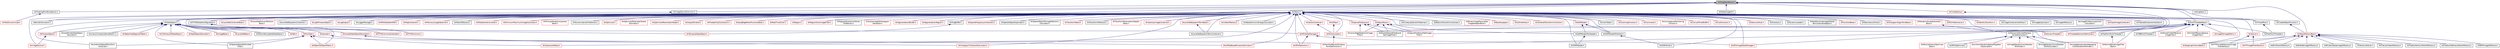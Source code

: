 digraph "itkSingletonMacro.h"
{
 // LATEX_PDF_SIZE
  edge [fontname="Helvetica",fontsize="10",labelfontname="Helvetica",labelfontsize="10"];
  node [fontname="Helvetica",fontsize="10",shape=record];
  Node1 [label="itkSingletonMacro.h",height=0.2,width=0.4,color="black", fillcolor="grey75", style="filled", fontcolor="black",tooltip=" "];
  Node1 -> Node2 [dir="back",color="midnightblue",fontsize="10",style="solid",fontname="Helvetica"];
  Node2 [label="itkBuildInformation.h",height=0.2,width=0.4,color="black", fillcolor="white", style="filled",URL="$itkBuildInformation_8h.html",tooltip=" "];
  Node1 -> Node3 [dir="back",color="midnightblue",fontsize="10",style="solid",fontname="Helvetica"];
  Node3 [label="itkDataObject.h",height=0.2,width=0.4,color="black", fillcolor="white", style="filled",URL="$itkDataObject_8h.html",tooltip=" "];
  Node3 -> Node4 [dir="back",color="midnightblue",fontsize="10",style="solid",fontname="Helvetica"];
  Node4 [label="itkAutoPointerDataObject\lDecorator.h",height=0.2,width=0.4,color="black", fillcolor="white", style="filled",URL="$itkAutoPointerDataObjectDecorator_8h.html",tooltip=" "];
  Node3 -> Node5 [dir="back",color="midnightblue",fontsize="10",style="solid",fontname="Helvetica"];
  Node5 [label="itkCSVArray2DDataObject.h",height=0.2,width=0.4,color="red", fillcolor="white", style="filled",URL="$itkCSVArray2DDataObject_8h.html",tooltip=" "];
  Node3 -> Node7 [dir="back",color="midnightblue",fontsize="10",style="solid",fontname="Helvetica"];
  Node7 [label="itkDataObjectDecorator.h",height=0.2,width=0.4,color="red", fillcolor="white", style="filled",URL="$itkDataObjectDecorator_8h.html",tooltip=" "];
  Node3 -> Node39 [dir="back",color="midnightblue",fontsize="10",style="solid",fontname="Helvetica"];
  Node39 [label="itkGPUDataManager.h",height=0.2,width=0.4,color="red", fillcolor="white", style="filled",URL="$itkGPUDataManager_8h.html",tooltip=" "];
  Node39 -> Node53 [dir="back",color="midnightblue",fontsize="10",style="solid",fontname="Helvetica"];
  Node53 [label="itkGPUImageDataManager.h",height=0.2,width=0.4,color="red", fillcolor="white", style="filled",URL="$itkGPUImageDataManager_8h.html",tooltip=" "];
  Node39 -> Node66 [dir="back",color="midnightblue",fontsize="10",style="solid",fontname="Helvetica"];
  Node66 [label="itkGPUReduction.h",height=0.2,width=0.4,color="red", fillcolor="white", style="filled",URL="$itkGPUReduction_8h.html",tooltip=" "];
  Node3 -> Node67 [dir="back",color="midnightblue",fontsize="10",style="solid",fontname="Helvetica"];
  Node67 [label="itkImageBase.h",height=0.2,width=0.4,color="red", fillcolor="white", style="filled",URL="$itkImageBase_8h.html",tooltip=" "];
  Node3 -> Node940 [dir="back",color="midnightblue",fontsize="10",style="solid",fontname="Helvetica"];
  Node940 [label="itkLevelSetBase.h",height=0.2,width=0.4,color="red", fillcolor="white", style="filled",URL="$itkLevelSetBase_8h.html",tooltip=" "];
  Node3 -> Node942 [dir="back",color="midnightblue",fontsize="10",style="solid",fontname="Helvetica"];
  Node942 [label="itkMatrixResizeableDataObject.h",height=0.2,width=0.4,color="black", fillcolor="white", style="filled",URL="$itkMatrixResizeableDataObject_8h.html",tooltip=" "];
  Node3 -> Node943 [dir="back",color="midnightblue",fontsize="10",style="solid",fontname="Helvetica"];
  Node943 [label="itkPath.h",height=0.2,width=0.4,color="red", fillcolor="white", style="filled",URL="$itkPath_8h.html",tooltip=" "];
  Node3 -> Node952 [dir="back",color="midnightblue",fontsize="10",style="solid",fontname="Helvetica"];
  Node952 [label="itkPointSet.h",height=0.2,width=0.4,color="red", fillcolor="white", style="filled",URL="$itkPointSet_8h.html",tooltip=" "];
  Node952 -> Node263 [dir="back",color="midnightblue",fontsize="10",style="solid",fontname="Helvetica"];
  Node263 [label="itkLandmarkBasedTransform\lInitializer.h",height=0.2,width=0.4,color="black", fillcolor="white", style="filled",URL="$itkLandmarkBasedTransformInitializer_8h.html",tooltip=" "];
  Node952 -> Node959 [dir="back",color="midnightblue",fontsize="10",style="solid",fontname="Helvetica"];
  Node959 [label="itkManifoldParzenWindows\lPointSetFunction.h",height=0.2,width=0.4,color="red", fillcolor="white", style="filled",URL="$itkManifoldParzenWindowsPointSetFunction_8h.html",tooltip=" "];
  Node952 -> Node181 [dir="back",color="midnightblue",fontsize="10",style="solid",fontname="Helvetica"];
  Node181 [label="itkObjectToObjectMetric.h",height=0.2,width=0.4,color="red", fillcolor="white", style="filled",URL="$itkObjectToObjectMetric_8h.html",tooltip=" "];
  Node952 -> Node999 [dir="back",color="midnightblue",fontsize="10",style="solid",fontname="Helvetica"];
  Node999 [label="itkSpatialObjectToPointSet\lFilter.h",height=0.2,width=0.4,color="black", fillcolor="white", style="filled",URL="$itkSpatialObjectToPointSetFilter_8h.html",tooltip=" "];
  Node3 -> Node1000 [dir="back",color="midnightblue",fontsize="10",style="solid",fontname="Helvetica"];
  Node1000 [label="itkProcessObject.h",height=0.2,width=0.4,color="red", fillcolor="white", style="filled",URL="$itkProcessObject_8h.html",tooltip=" "];
  Node1000 -> Node675 [dir="back",color="midnightblue",fontsize="10",style="solid",fontname="Helvetica"];
  Node675 [label="itkImageSource.h",height=0.2,width=0.4,color="red", fillcolor="white", style="filled",URL="$itkImageSource_8h.html",tooltip=" "];
  Node3 -> Node1142 [dir="back",color="midnightblue",fontsize="10",style="solid",fontname="Helvetica"];
  Node1142 [label="itkSample.h",height=0.2,width=0.4,color="red", fillcolor="white", style="filled",URL="$itkSample_8h.html",tooltip=" "];
  Node1142 -> Node1155 [dir="back",color="midnightblue",fontsize="10",style="solid",fontname="Helvetica"];
  Node1155 [label="itkSubsamplerBase.h",height=0.2,width=0.4,color="red", fillcolor="white", style="filled",URL="$itkSubsamplerBase_8h.html",tooltip=" "];
  Node3 -> Node1160 [dir="back",color="midnightblue",fontsize="10",style="solid",fontname="Helvetica"];
  Node1160 [label="itkSimpleDataObjectDecorator.h",height=0.2,width=0.4,color="red", fillcolor="white", style="filled",URL="$itkSimpleDataObjectDecorator_8h.html",tooltip=" "];
  Node1160 -> Node1045 [dir="back",color="midnightblue",fontsize="10",style="solid",fontname="Helvetica"];
  Node1045 [label="itkHistogramThresholdCalculator.h",height=0.2,width=0.4,color="red", fillcolor="white", style="filled",URL="$itkHistogramThresholdCalculator_8h.html",tooltip=" "];
  Node1160 -> Node1162 [dir="back",color="midnightblue",fontsize="10",style="solid",fontname="Helvetica"];
  Node1162 [label="itkKdTreeBasedKmeansEstimator.h",height=0.2,width=0.4,color="red", fillcolor="white", style="filled",URL="$itkKdTreeBasedKmeansEstimator_8h.html",tooltip=" "];
  Node3 -> Node999 [dir="back",color="midnightblue",fontsize="10",style="solid",fontname="Helvetica"];
  Node3 -> Node1163 [dir="back",color="midnightblue",fontsize="10",style="solid",fontname="Helvetica"];
  Node1163 [label="itkTemporalDataObject.h",height=0.2,width=0.4,color="red", fillcolor="white", style="filled",URL="$itkTemporalDataObject_8h.html",tooltip=" "];
  Node3 -> Node1164 [dir="back",color="midnightblue",fontsize="10",style="solid",fontname="Helvetica"];
  Node1164 [label="itkUnaryCorrespondenceMatrix.h",height=0.2,width=0.4,color="black", fillcolor="white", style="filled",URL="$itkUnaryCorrespondenceMatrix_8h.html",tooltip=" "];
  Node3 -> Node1042 [dir="back",color="midnightblue",fontsize="10",style="solid",fontname="Helvetica"];
  Node1042 [label="itkWatershedSegmentTable.h",height=0.2,width=0.4,color="red", fillcolor="white", style="filled",URL="$itkWatershedSegmentTable_8h.html",tooltip=" "];
  Node1 -> Node1165 [dir="back",color="midnightblue",fontsize="10",style="solid",fontname="Helvetica"];
  Node1165 [label="itkFFTWGlobalConfiguration.h",height=0.2,width=0.4,color="black", fillcolor="white", style="filled",URL="$itkFFTWGlobalConfiguration_8h.html",tooltip=" "];
  Node1165 -> Node1166 [dir="back",color="midnightblue",fontsize="10",style="solid",fontname="Helvetica"];
  Node1166 [label="itkFFTWCommon.h",height=0.2,width=0.4,color="red", fillcolor="white", style="filled",URL="$itkFFTWCommon_8h.html",tooltip=" "];
  Node1165 -> Node1167 [dir="back",color="midnightblue",fontsize="10",style="solid",fontname="Helvetica"];
  Node1167 [label="itkFFTWCommonExtended.h",height=0.2,width=0.4,color="red", fillcolor="white", style="filled",URL="$itkFFTWCommonExtended_8h.html",tooltip=" "];
  Node1 -> Node1168 [dir="back",color="midnightblue",fontsize="10",style="solid",fontname="Helvetica"];
  Node1168 [label="itkFloatingPointExceptions.h",height=0.2,width=0.4,color="black", fillcolor="white", style="filled",URL="$itkFloatingPointExceptions_8h.html",tooltip=" "];
  Node1168 -> Node1169 [dir="back",color="midnightblue",fontsize="10",style="solid",fontname="Helvetica"];
  Node1169 [label="itkTestDriverInclude.h",height=0.2,width=0.4,color="red", fillcolor="white", style="filled",URL="$itkTestDriverInclude_8h.html",tooltip=" "];
  Node1 -> Node1172 [dir="back",color="midnightblue",fontsize="10",style="solid",fontname="Helvetica"];
  Node1172 [label="itkImageSourceCommon.h",height=0.2,width=0.4,color="black", fillcolor="white", style="filled",URL="$itkImageSourceCommon_8h.html",tooltip=" "];
  Node1172 -> Node675 [dir="back",color="midnightblue",fontsize="10",style="solid",fontname="Helvetica"];
  Node1 -> Node1173 [dir="back",color="midnightblue",fontsize="10",style="solid",fontname="Helvetica"];
  Node1173 [label="itkMersenneTwisterRandom\lVariateGenerator.h",height=0.2,width=0.4,color="black", fillcolor="white", style="filled",URL="$itkMersenneTwisterRandomVariateGenerator_8h.html",tooltip=" "];
  Node1173 -> Node626 [dir="back",color="midnightblue",fontsize="10",style="solid",fontname="Helvetica"];
  Node626 [label="itkImageRandomConstIterator\lWithIndex.h",height=0.2,width=0.4,color="red", fillcolor="white", style="filled",URL="$itkImageRandomConstIteratorWithIndex_8h.html",tooltip=" "];
  Node1173 -> Node647 [dir="back",color="midnightblue",fontsize="10",style="solid",fontname="Helvetica"];
  Node647 [label="itkImageRandomConstIterator\lWithOnlyIndex.h",height=0.2,width=0.4,color="black", fillcolor="white", style="filled",URL="$itkImageRandomConstIteratorWithOnlyIndex_8h.html",tooltip=" "];
  Node1173 -> Node632 [dir="back",color="midnightblue",fontsize="10",style="solid",fontname="Helvetica"];
  Node632 [label="itkImageRandomNonRepeating\lConstIteratorWithIndex.h",height=0.2,width=0.4,color="red", fillcolor="white", style="filled",URL="$itkImageRandomNonRepeatingConstIteratorWithIndex_8h.html",tooltip=" "];
  Node1173 -> Node1174 [dir="back",color="midnightblue",fontsize="10",style="solid",fontname="Helvetica"];
  Node1174 [label="itkParticleSwarmOptimizer\lBase.h",height=0.2,width=0.4,color="red", fillcolor="white", style="filled",URL="$itkParticleSwarmOptimizerBase_8h.html",tooltip=" "];
  Node1173 -> Node1177 [dir="back",color="midnightblue",fontsize="10",style="solid",fontname="Helvetica"];
  Node1177 [label="itkSPSAOptimizer.h",height=0.2,width=0.4,color="black", fillcolor="white", style="filled",URL="$itkSPSAOptimizer_8h.html",tooltip=" "];
  Node1173 -> Node1158 [dir="back",color="midnightblue",fontsize="10",style="solid",fontname="Helvetica"];
  Node1158 [label="itkUniformRandomSpatialNeighbor\lSubsampler.h",height=0.2,width=0.4,color="red", fillcolor="white", style="filled",URL="$itkUniformRandomSpatialNeighborSubsampler_8h.html",tooltip=" "];
  Node1 -> Node1178 [dir="back",color="midnightblue",fontsize="10",style="solid",fontname="Helvetica"];
  Node1178 [label="itkMetaImageIO.h",height=0.2,width=0.4,color="black", fillcolor="white", style="filled",URL="$itkMetaImageIO_8h.html",tooltip=" "];
  Node1 -> Node1058 [dir="back",color="midnightblue",fontsize="10",style="solid",fontname="Helvetica"];
  Node1058 [label="itkMultiThreaderBase.h",height=0.2,width=0.4,color="black", fillcolor="white", style="filled",URL="$itkMultiThreaderBase_8h.html",tooltip=" "];
  Node1058 -> Node279 [dir="back",color="midnightblue",fontsize="10",style="solid",fontname="Helvetica"];
  Node279 [label="itkCannyEdgeDetectionImage\lFilter.h",height=0.2,width=0.4,color="red", fillcolor="white", style="filled",URL="$itkCannyEdgeDetectionImageFilter_8h.html",tooltip=" "];
  Node1058 -> Node303 [dir="back",color="midnightblue",fontsize="10",style="solid",fontname="Helvetica"];
  Node303 [label="itkDenseFiniteDifference\lImageFilter.h",height=0.2,width=0.4,color="red", fillcolor="white", style="filled",URL="$itkDenseFiniteDifferenceImageFilter_8h.html",tooltip=" "];
  Node1058 -> Node1059 [dir="back",color="midnightblue",fontsize="10",style="solid",fontname="Helvetica"];
  Node1059 [label="itkDomainThreader.h",height=0.2,width=0.4,color="red", fillcolor="white", style="filled",URL="$itkDomainThreader_8h.html",tooltip=" "];
  Node1058 -> Node305 [dir="back",color="midnightblue",fontsize="10",style="solid",fontname="Helvetica"];
  Node305 [label="itkFiniteDifferenceSparse\lImageFilter.h",height=0.2,width=0.4,color="red", fillcolor="white", style="filled",URL="$itkFiniteDifferenceSparseImageFilter_8h.html",tooltip=" "];
  Node1058 -> Node84 [dir="back",color="midnightblue",fontsize="10",style="solid",fontname="Helvetica"];
  Node84 [label="itkImageToImageMetric.h",height=0.2,width=0.4,color="red", fillcolor="white", style="filled",URL="$itkImageToImageMetric_8h.html",tooltip=" "];
  Node1058 -> Node959 [dir="back",color="midnightblue",fontsize="10",style="solid",fontname="Helvetica"];
  Node1058 -> Node311 [dir="back",color="midnightblue",fontsize="10",style="solid",fontname="Helvetica"];
  Node311 [label="itkNarrowBandImageFilter\lBase.h",height=0.2,width=0.4,color="red", fillcolor="white", style="filled",URL="$itkNarrowBandImageFilterBase_8h.html",tooltip=" "];
  Node1058 -> Node312 [dir="back",color="midnightblue",fontsize="10",style="solid",fontname="Helvetica"];
  Node312 [label="itkParallelSparseFieldLevel\lSetImageFilter.h",height=0.2,width=0.4,color="black", fillcolor="white", style="filled",URL="$itkParallelSparseFieldLevelSetImageFilter_8h.html",tooltip=" "];
  Node1058 -> Node1080 [dir="back",color="midnightblue",fontsize="10",style="solid",fontname="Helvetica"];
  Node1080 [label="itkPlatformMultiThreader.h",height=0.2,width=0.4,color="black", fillcolor="white", style="filled",URL="$itkPlatformMultiThreader_8h.html",tooltip=" "];
  Node1080 -> Node311 [dir="back",color="midnightblue",fontsize="10",style="solid",fontname="Helvetica"];
  Node1058 -> Node1081 [dir="back",color="midnightblue",fontsize="10",style="solid",fontname="Helvetica"];
  Node1081 [label="itkPoolMultiThreader.h",height=0.2,width=0.4,color="black", fillcolor="white", style="filled",URL="$itkPoolMultiThreader_8h.html",tooltip=" "];
  Node1058 -> Node313 [dir="back",color="midnightblue",fontsize="10",style="solid",fontname="Helvetica"];
  Node313 [label="itkSparseFieldLevelSetImage\lFilter.h",height=0.2,width=0.4,color="red", fillcolor="white", style="filled",URL="$itkSparseFieldLevelSetImageFilter_8h.html",tooltip=" "];
  Node1058 -> Node1082 [dir="back",color="midnightblue",fontsize="10",style="solid",fontname="Helvetica"];
  Node1082 [label="itkTBBMultiThreader.h",height=0.2,width=0.4,color="black", fillcolor="white", style="filled",URL="$itkTBBMultiThreader_8h.html",tooltip=" "];
  Node1058 -> Node1083 [dir="back",color="midnightblue",fontsize="10",style="solid",fontname="Helvetica"];
  Node1083 [label="itkThreadedDomainPartitioner.h",height=0.2,width=0.4,color="red", fillcolor="white", style="filled",URL="$itkThreadedDomainPartitioner_8h.html",tooltip=" "];
  Node1 -> Node1179 [dir="back",color="midnightblue",fontsize="10",style="solid",fontname="Helvetica"];
  Node1179 [label="itkObject.h",height=0.2,width=0.4,color="black", fillcolor="white", style="filled",URL="$itkObject_8h.html",tooltip=" "];
  Node1179 -> Node1180 [dir="back",color="midnightblue",fontsize="10",style="solid",fontname="Helvetica"];
  Node1180 [label="itkArchetypeSeriesFileNames.h",height=0.2,width=0.4,color="black", fillcolor="white", style="filled",URL="$itkArchetypeSeriesFileNames_8h.html",tooltip=" "];
  Node1179 -> Node1181 [dir="back",color="midnightblue",fontsize="10",style="solid",fontname="Helvetica"];
  Node1181 [label="itkBSplineTransformInitializer.h",height=0.2,width=0.4,color="black", fillcolor="white", style="filled",URL="$itkBSplineTransformInitializer_8h.html",tooltip=" "];
  Node1179 -> Node264 [dir="back",color="midnightblue",fontsize="10",style="solid",fontname="Helvetica"];
  Node264 [label="itkBinaryImageToLevelSet\lImageAdaptorBase.h",height=0.2,width=0.4,color="red", fillcolor="white", style="filled",URL="$itkBinaryImageToLevelSetImageAdaptorBase_8h.html",tooltip=" "];
  Node1179 -> Node2 [dir="back",color="midnightblue",fontsize="10",style="solid",fontname="Helvetica"];
  Node1179 -> Node1182 [dir="back",color="midnightblue",fontsize="10",style="solid",fontname="Helvetica"];
  Node1182 [label="itkByteSwapper.h",height=0.2,width=0.4,color="red", fillcolor="white", style="filled",URL="$itkByteSwapper_8h.html",tooltip=" "];
  Node1179 -> Node1201 [dir="back",color="midnightblue",fontsize="10",style="solid",fontname="Helvetica"];
  Node1201 [label="itkCellInterface.h",height=0.2,width=0.4,color="red", fillcolor="white", style="filled",URL="$itkCellInterface_8h.html",tooltip=" "];
  Node1179 -> Node652 [dir="back",color="midnightblue",fontsize="10",style="solid",fontname="Helvetica"];
  Node652 [label="itkCenteredTransformInitializer.h",height=0.2,width=0.4,color="red", fillcolor="white", style="filled",URL="$itkCenteredTransformInitializer_8h.html",tooltip=" "];
  Node1179 -> Node1216 [dir="back",color="midnightblue",fontsize="10",style="solid",fontname="Helvetica"];
  Node1216 [label="itkColorTable.h",height=0.2,width=0.4,color="black", fillcolor="white", style="filled",URL="$itkColorTable_8h.html",tooltip=" "];
  Node1179 -> Node1217 [dir="back",color="midnightblue",fontsize="10",style="solid",fontname="Helvetica"];
  Node1217 [label="itkColormapFunction.h",height=0.2,width=0.4,color="red", fillcolor="white", style="filled",URL="$itkColormapFunction_8h.html",tooltip=" "];
  Node1179 -> Node1233 [dir="back",color="midnightblue",fontsize="10",style="solid",fontname="Helvetica"];
  Node1233 [label="itkCommand.h",height=0.2,width=0.4,color="red", fillcolor="white", style="filled",URL="$itkCommand_8h.html",tooltip=" "];
  Node1179 -> Node1249 [dir="back",color="midnightblue",fontsize="10",style="solid",fontname="Helvetica"];
  Node1249 [label="itkConvergenceMonitoring\lFunction.h",height=0.2,width=0.4,color="red", fillcolor="white", style="filled",URL="$itkConvergenceMonitoringFunction_8h.html",tooltip=" "];
  Node1179 -> Node1251 [dir="back",color="midnightblue",fontsize="10",style="solid",fontname="Helvetica"];
  Node1251 [label="itkConvertPixelBuffer.h",height=0.2,width=0.4,color="red", fillcolor="white", style="filled",URL="$itkConvertPixelBuffer_8h.html",tooltip=" "];
  Node1179 -> Node1254 [dir="back",color="midnightblue",fontsize="10",style="solid",fontname="Helvetica"];
  Node1254 [label="itkCostFunction.h",height=0.2,width=0.4,color="red", fillcolor="white", style="filled",URL="$itkCostFunction_8h.html",tooltip=" "];
  Node1179 -> Node1280 [dir="back",color="midnightblue",fontsize="10",style="solid",fontname="Helvetica"];
  Node1280 [label="itkCreateObjectFunction.h",height=0.2,width=0.4,color="black", fillcolor="white", style="filled",URL="$itkCreateObjectFunction_8h.html",tooltip=" "];
  Node1280 -> Node1281 [dir="back",color="midnightblue",fontsize="10",style="solid",fontname="Helvetica"];
  Node1281 [label="itkObjectFactoryBase.h",height=0.2,width=0.4,color="red", fillcolor="white", style="filled",URL="$itkObjectFactoryBase_8h.html",tooltip=" "];
  Node1281 -> Node1282 [dir="back",color="midnightblue",fontsize="10",style="solid",fontname="Helvetica"];
  Node1282 [label="itkBMPImageIOFactory.h",height=0.2,width=0.4,color="black", fillcolor="white", style="filled",URL="$itkBMPImageIOFactory_8h.html",tooltip=" "];
  Node1281 -> Node1186 [dir="back",color="midnightblue",fontsize="10",style="solid",fontname="Helvetica"];
  Node1186 [label="itkBYUMeshIOFactory.h",height=0.2,width=0.4,color="black", fillcolor="white", style="filled",URL="$itkBYUMeshIOFactory_8h.html",tooltip=" "];
  Node1281 -> Node1283 [dir="back",color="midnightblue",fontsize="10",style="solid",fontname="Helvetica"];
  Node1283 [label="itkBioRadImageIOFactory.h",height=0.2,width=0.4,color="black", fillcolor="white", style="filled",URL="$itkBioRadImageIOFactory_8h.html",tooltip=" "];
  Node1281 -> Node1284 [dir="back",color="midnightblue",fontsize="10",style="solid",fontname="Helvetica"];
  Node1284 [label="itkBruker2dseqImageIOFactory.h",height=0.2,width=0.4,color="black", fillcolor="white", style="filled",URL="$itkBruker2dseqImageIOFactory_8h.html",tooltip=" "];
  Node1281 -> Node392 [dir="back",color="midnightblue",fontsize="10",style="solid",fontname="Helvetica"];
  Node392 [label="itkFFTDiscreteGaussianImage\lFilterFactory.h",height=0.2,width=0.4,color="black", fillcolor="white", style="filled",URL="$itkFFTDiscreteGaussianImageFilterFactory_8h.html",tooltip=" "];
  Node1281 -> Node394 [dir="back",color="midnightblue",fontsize="10",style="solid",fontname="Helvetica"];
  Node394 [label="itkFFTImageFilterFactory.h",height=0.2,width=0.4,color="red", fillcolor="white", style="filled",URL="$itkFFTImageFilterFactory_8h.html",tooltip=" "];
  Node1281 -> Node1285 [dir="back",color="midnightblue",fontsize="10",style="solid",fontname="Helvetica"];
  Node1285 [label="itkFactoryTestLib.h",height=0.2,width=0.4,color="black", fillcolor="white", style="filled",URL="$itkFactoryTestLib_8h.html",tooltip=" "];
  Node1281 -> Node1286 [dir="back",color="midnightblue",fontsize="10",style="solid",fontname="Helvetica"];
  Node1286 [label="itkFileListVideoIOFactory.h",height=0.2,width=0.4,color="black", fillcolor="white", style="filled",URL="$itkFileListVideoIOFactory_8h.html",tooltip=" "];
  Node1281 -> Node1188 [dir="back",color="midnightblue",fontsize="10",style="solid",fontname="Helvetica"];
  Node1188 [label="itkFreeSurferAsciiMeshIOFactory.h",height=0.2,width=0.4,color="black", fillcolor="white", style="filled",URL="$itkFreeSurferAsciiMeshIOFactory_8h.html",tooltip=" "];
  Node1281 -> Node1189 [dir="back",color="midnightblue",fontsize="10",style="solid",fontname="Helvetica"];
  Node1189 [label="itkFreeSurferBinaryMeshIOFactory.h",height=0.2,width=0.4,color="black", fillcolor="white", style="filled",URL="$itkFreeSurferBinaryMeshIOFactory_8h.html",tooltip=" "];
  Node1281 -> Node1527 [dir="back",color="midnightblue",fontsize="10",style="solid",fontname="Helvetica"];
  Node1527 [label="itkStoppingCriterionBase.h",height=0.2,width=0.4,color="red", fillcolor="white", style="filled",URL="$itkStoppingCriterionBase_8h.html",tooltip=" "];
  Node1179 -> Node1305 [dir="back",color="midnightblue",fontsize="10",style="solid",fontname="Helvetica"];
  Node1305 [label="itkDOMNode.h",height=0.2,width=0.4,color="red", fillcolor="white", style="filled",URL="$itkDOMNode_8h.html",tooltip=" "];
  Node1305 -> Node1306 [dir="back",color="midnightblue",fontsize="10",style="solid",fontname="Helvetica"];
  Node1306 [label="itkDOMNodeXMLReader.h",height=0.2,width=0.4,color="black", fillcolor="white", style="filled",URL="$itkDOMNodeXMLReader_8h.html",tooltip=" "];
  Node1306 -> Node1307 [dir="back",color="midnightblue",fontsize="10",style="solid",fontname="Helvetica"];
  Node1307 [label="itkDOMReader.h",height=0.2,width=0.4,color="black", fillcolor="white", style="filled",URL="$itkDOMReader_8h.html",tooltip=" "];
  Node1305 -> Node1308 [dir="back",color="midnightblue",fontsize="10",style="solid",fontname="Helvetica"];
  Node1308 [label="itkDOMNodeXMLWriter.h",height=0.2,width=0.4,color="black", fillcolor="white", style="filled",URL="$itkDOMNodeXMLWriter_8h.html",tooltip=" "];
  Node1308 -> Node1309 [dir="back",color="midnightblue",fontsize="10",style="solid",fontname="Helvetica"];
  Node1309 [label="itkDOMWriter.h",height=0.2,width=0.4,color="black", fillcolor="white", style="filled",URL="$itkDOMWriter_8h.html",tooltip=" "];
  Node1179 -> Node1306 [dir="back",color="midnightblue",fontsize="10",style="solid",fontname="Helvetica"];
  Node1179 -> Node1308 [dir="back",color="midnightblue",fontsize="10",style="solid",fontname="Helvetica"];
  Node1179 -> Node1307 [dir="back",color="midnightblue",fontsize="10",style="solid",fontname="Helvetica"];
  Node1179 -> Node1309 [dir="back",color="midnightblue",fontsize="10",style="solid",fontname="Helvetica"];
  Node1179 -> Node3 [dir="back",color="midnightblue",fontsize="10",style="solid",fontname="Helvetica"];
  Node1179 -> Node1311 [dir="back",color="midnightblue",fontsize="10",style="solid",fontname="Helvetica"];
  Node1311 [label="itkDecisionRule.h",height=0.2,width=0.4,color="red", fillcolor="white", style="filled",URL="$itkDecisionRule_8h.html",tooltip=" "];
  Node1179 -> Node1531 [dir="back",color="midnightblue",fontsize="10",style="solid",fontname="Helvetica"];
  Node1531 [label="itkDirectory.h",height=0.2,width=0.4,color="black", fillcolor="white", style="filled",URL="$itkDirectory_8h.html",tooltip=" "];
  Node1179 -> Node1059 [dir="back",color="midnightblue",fontsize="10",style="solid",fontname="Helvetica"];
  Node1179 -> Node1316 [dir="back",color="midnightblue",fontsize="10",style="solid",fontname="Helvetica"];
  Node1316 [label="itkDynamicLoader.h",height=0.2,width=0.4,color="black", fillcolor="white", style="filled",URL="$itkDynamicLoader_8h.html",tooltip=" "];
  Node1179 -> Node1165 [dir="back",color="midnightblue",fontsize="10",style="solid",fontname="Helvetica"];
  Node1179 -> Node412 [dir="back",color="midnightblue",fontsize="10",style="solid",fontname="Helvetica"];
  Node412 [label="itkFastMarchingImageToNode\lPairContainerAdaptor.h",height=0.2,width=0.4,color="black", fillcolor="white", style="filled",URL="$itkFastMarchingImageToNodePairContainerAdaptor_8h.html",tooltip=" "];
  Node1179 -> Node1319 [dir="back",color="midnightblue",fontsize="10",style="solid",fontname="Helvetica"];
  Node1319 [label="itkFunctionBase.h",height=0.2,width=0.4,color="red", fillcolor="white", style="filled",URL="$itkFunctionBase_8h.html",tooltip=" "];
  Node1179 -> Node39 [dir="back",color="midnightblue",fontsize="10",style="solid",fontname="Helvetica"];
  Node1179 -> Node53 [dir="back",color="midnightblue",fontsize="10",style="solid",fontname="Helvetica"];
  Node1179 -> Node66 [dir="back",color="midnightblue",fontsize="10",style="solid",fontname="Helvetica"];
  Node1179 -> Node1532 [dir="back",color="midnightblue",fontsize="10",style="solid",fontname="Helvetica"];
  Node1532 [label="itkGeometryUtilities.h",height=0.2,width=0.4,color="black", fillcolor="white", style="filled",URL="$itkGeometryUtilities_8h.html",tooltip=" "];
  Node1179 -> Node1365 [dir="back",color="midnightblue",fontsize="10",style="solid",fontname="Helvetica"];
  Node1365 [label="itkHistogramAlgorithmBase.h",height=0.2,width=0.4,color="red", fillcolor="white", style="filled",URL="$itkHistogramAlgorithmBase_8h.html",tooltip=" "];
  Node1179 -> Node1045 [dir="back",color="midnightblue",fontsize="10",style="solid",fontname="Helvetica"];
  Node1179 -> Node1533 [dir="back",color="midnightblue",fontsize="10",style="solid",fontname="Helvetica"];
  Node1533 [label="itkIPLFileNameList.h",height=0.2,width=0.4,color="red", fillcolor="white", style="filled",URL="$itkIPLFileNameList_8h.html",tooltip=" "];
  Node1179 -> Node1478 [dir="back",color="midnightblue",fontsize="10",style="solid",fontname="Helvetica"];
  Node1478 [label="itkIdentityTransform.h",height=0.2,width=0.4,color="red", fillcolor="white", style="filled",URL="$itkIdentityTransform_8h.html",tooltip=" "];
  Node1179 -> Node1534 [dir="back",color="midnightblue",fontsize="10",style="solid",fontname="Helvetica"];
  Node1534 [label="itkImageContainerInterface.h",height=0.2,width=0.4,color="black", fillcolor="white", style="filled",URL="$itkImageContainerInterface_8h.html",tooltip=" "];
  Node1179 -> Node649 [dir="back",color="midnightblue",fontsize="10",style="solid",fontname="Helvetica"];
  Node649 [label="itkImageDuplicator.h",height=0.2,width=0.4,color="black", fillcolor="white", style="filled",URL="$itkImageDuplicator_8h.html",tooltip=" "];
  Node1179 -> Node1373 [dir="back",color="midnightblue",fontsize="10",style="solid",fontname="Helvetica"];
  Node1373 [label="itkImageIOFactory.h",height=0.2,width=0.4,color="black", fillcolor="white", style="filled",URL="$itkImageIOFactory_8h.html",tooltip=" "];
  Node1179 -> Node483 [dir="back",color="midnightblue",fontsize="10",style="solid",fontname="Helvetica"];
  Node483 [label="itkImagePCADecomposition\lCalculator.h",height=0.2,width=0.4,color="black", fillcolor="white", style="filled",URL="$itkImagePCADecompositionCalculator_8h.html",tooltip=" "];
  Node1179 -> Node1401 [dir="back",color="midnightblue",fontsize="10",style="solid",fontname="Helvetica"];
  Node1401 [label="itkImportImageContainer.h",height=0.2,width=0.4,color="red", fillcolor="white", style="filled",URL="$itkImportImageContainer_8h.html",tooltip=" "];
  Node1179 -> Node1535 [dir="back",color="midnightblue",fontsize="10",style="solid",fontname="Helvetica"];
  Node1535 [label="itkIndexedContainerInterface.h",height=0.2,width=0.4,color="black", fillcolor="white", style="filled",URL="$itkIndexedContainerInterface_8h.html",tooltip=" "];
  Node1179 -> Node1150 [dir="back",color="midnightblue",fontsize="10",style="solid",fontname="Helvetica"];
  Node1150 [label="itkKdTree.h",height=0.2,width=0.4,color="red", fillcolor="white", style="filled",URL="$itkKdTree_8h.html",tooltip=" "];
  Node1150 -> Node1148 [dir="back",color="midnightblue",fontsize="10",style="solid",fontname="Helvetica"];
  Node1148 [label="itkPointsLocator.h",height=0.2,width=0.4,color="red", fillcolor="white", style="filled",URL="$itkPointsLocator_8h.html",tooltip=" "];
  Node1148 -> Node959 [dir="back",color="midnightblue",fontsize="10",style="solid",fontname="Helvetica"];
  Node1179 -> Node1162 [dir="back",color="midnightblue",fontsize="10",style="solid",fontname="Helvetica"];
  Node1179 -> Node263 [dir="back",color="midnightblue",fontsize="10",style="solid",fontname="Helvetica"];
  Node1179 -> Node494 [dir="back",color="midnightblue",fontsize="10",style="solid",fontname="Helvetica"];
  Node494 [label="itkLevelSetContainerBase.h",height=0.2,width=0.4,color="red", fillcolor="white", style="filled",URL="$itkLevelSetContainerBase_8h.html",tooltip=" "];
  Node1179 -> Node1536 [dir="back",color="midnightblue",fontsize="10",style="solid",fontname="Helvetica"];
  Node1536 [label="itkLevelSetDomainPartition\lBase.h",height=0.2,width=0.4,color="red", fillcolor="white", style="filled",URL="$itkLevelSetDomainPartitionBase_8h.html",tooltip=" "];
  Node1179 -> Node1404 [dir="back",color="midnightblue",fontsize="10",style="solid",fontname="Helvetica"];
  Node1404 [label="itkLevelSetEquationContainer.h",height=0.2,width=0.4,color="black", fillcolor="white", style="filled",URL="$itkLevelSetEquationContainer_8h.html",tooltip=" "];
  Node1179 -> Node1329 [dir="back",color="midnightblue",fontsize="10",style="solid",fontname="Helvetica"];
  Node1329 [label="itkLevelSetEquationTermBase.h",height=0.2,width=0.4,color="red", fillcolor="white", style="filled",URL="$itkLevelSetEquationTermBase_8h.html",tooltip=" "];
  Node1329 -> Node1335 [dir="back",color="midnightblue",fontsize="10",style="solid",fontname="Helvetica"];
  Node1335 [label="itkLevelSetEquationTermContainer.h",height=0.2,width=0.4,color="black", fillcolor="white", style="filled",URL="$itkLevelSetEquationTermContainer_8h.html",tooltip=" "];
  Node1179 -> Node1335 [dir="back",color="midnightblue",fontsize="10",style="solid",fontname="Helvetica"];
  Node1179 -> Node1406 [dir="back",color="midnightblue",fontsize="10",style="solid",fontname="Helvetica"];
  Node1406 [label="itkLightProcessObject.h",height=0.2,width=0.4,color="red", fillcolor="white", style="filled",URL="$itkLightProcessObject_8h.html",tooltip=" "];
  Node1179 -> Node1422 [dir="back",color="midnightblue",fontsize="10",style="solid",fontname="Helvetica"];
  Node1422 [label="itkLogOutput.h",height=0.2,width=0.4,color="red", fillcolor="white", style="filled",URL="$itkLogOutput_8h.html",tooltip=" "];
  Node1179 -> Node1428 [dir="back",color="midnightblue",fontsize="10",style="solid",fontname="Helvetica"];
  Node1428 [label="itkLoggerManager.h",height=0.2,width=0.4,color="black", fillcolor="white", style="filled",URL="$itkLoggerManager_8h.html",tooltip=" "];
  Node1179 -> Node908 [dir="back",color="midnightblue",fontsize="10",style="solid",fontname="Helvetica"];
  Node908 [label="itkMRASlabIdentifier.h",height=0.2,width=0.4,color="red", fillcolor="white", style="filled",URL="$itkMRASlabIdentifier_8h.html",tooltip=" "];
  Node1179 -> Node1432 [dir="back",color="midnightblue",fontsize="10",style="solid",fontname="Helvetica"];
  Node1432 [label="itkMapContainer.h",height=0.2,width=0.4,color="red", fillcolor="white", style="filled",URL="$itkMapContainer_8h.html",tooltip=" "];
  Node1179 -> Node1435 [dir="back",color="midnightblue",fontsize="10",style="solid",fontname="Helvetica"];
  Node1435 [label="itkMemoryUsageObserver.h",height=0.2,width=0.4,color="red", fillcolor="white", style="filled",URL="$itkMemoryUsageObserver_8h.html",tooltip=" "];
  Node1179 -> Node1192 [dir="back",color="midnightblue",fontsize="10",style="solid",fontname="Helvetica"];
  Node1192 [label="itkMeshIOFactory.h",height=0.2,width=0.4,color="black", fillcolor="white", style="filled",URL="$itkMeshIOFactory_8h.html",tooltip=" "];
  Node1179 -> Node1112 [dir="back",color="midnightblue",fontsize="10",style="solid",fontname="Helvetica"];
  Node1112 [label="itkMetaSceneConverter.h",height=0.2,width=0.4,color="red", fillcolor="white", style="filled",URL="$itkMetaSceneConverter_8h.html",tooltip=" "];
  Node1179 -> Node1441 [dir="back",color="midnightblue",fontsize="10",style="solid",fontname="Helvetica"];
  Node1441 [label="itkMinimumMaximumImageCalculator.h",height=0.2,width=0.4,color="red", fillcolor="white", style="filled",URL="$itkMinimumMaximumImageCalculator_8h.html",tooltip=" "];
  Node1179 -> Node1348 [dir="back",color="midnightblue",fontsize="10",style="solid",fontname="Helvetica"];
  Node1348 [label="itkMixtureModelComponent\lBase.h",height=0.2,width=0.4,color="red", fillcolor="white", style="filled",URL="$itkMixtureModelComponentBase_8h.html",tooltip=" "];
  Node1179 -> Node1058 [dir="back",color="midnightblue",fontsize="10",style="solid",fontname="Helvetica"];
  Node1179 -> Node1444 [dir="back",color="midnightblue",fontsize="10",style="solid",fontname="Helvetica"];
  Node1444 [label="itkNumericSeriesFileNames.h",height=0.2,width=0.4,color="black", fillcolor="white", style="filled",URL="$itkNumericSeriesFileNames_8h.html",tooltip=" "];
  Node1179 -> Node1445 [dir="back",color="midnightblue",fontsize="10",style="solid",fontname="Helvetica"];
  Node1445 [label="itkObjectStore.h",height=0.2,width=0.4,color="red", fillcolor="white", style="filled",URL="$itkObjectStore_8h.html",tooltip=" "];
  Node1445 -> Node279 [dir="back",color="midnightblue",fontsize="10",style="solid",fontname="Helvetica"];
  Node1445 -> Node311 [dir="back",color="midnightblue",fontsize="10",style="solid",fontname="Helvetica"];
  Node1445 -> Node312 [dir="back",color="midnightblue",fontsize="10",style="solid",fontname="Helvetica"];
  Node1445 -> Node313 [dir="back",color="midnightblue",fontsize="10",style="solid",fontname="Helvetica"];
  Node1179 -> Node181 [dir="back",color="midnightblue",fontsize="10",style="solid",fontname="Helvetica"];
  Node1179 -> Node1446 [dir="back",color="midnightblue",fontsize="10",style="solid",fontname="Helvetica"];
  Node1446 [label="itkOptimizer.h",height=0.2,width=0.4,color="red", fillcolor="white", style="filled",URL="$itkOptimizer_8h.html",tooltip=" "];
  Node1179 -> Node1448 [dir="back",color="midnightblue",fontsize="10",style="solid",fontname="Helvetica"];
  Node1448 [label="itkOptimizerParameterScales\lEstimator.h",height=0.2,width=0.4,color="red", fillcolor="white", style="filled",URL="$itkOptimizerParameterScalesEstimator_8h.html",tooltip=" "];
  Node1179 -> Node1538 [dir="back",color="midnightblue",fontsize="10",style="solid",fontname="Helvetica"];
  Node1538 [label="itkOptimizerParametersHelper.h",height=0.2,width=0.4,color="red", fillcolor="white", style="filled",URL="$itkOptimizerParametersHelper_8h.html",tooltip=" "];
  Node1179 -> Node1540 [dir="back",color="midnightblue",fontsize="10",style="solid",fontname="Helvetica"];
  Node1540 [label="itkOutputWindow.h",height=0.2,width=0.4,color="red", fillcolor="white", style="filled",URL="$itkOutputWindow_8h.html",tooltip=" "];
  Node1179 -> Node1148 [dir="back",color="midnightblue",fontsize="10",style="solid",fontname="Helvetica"];
  Node1179 -> Node1449 [dir="back",color="midnightblue",fontsize="10",style="solid",fontname="Helvetica"];
  Node1449 [label="itkProbabilityDistribution.h",height=0.2,width=0.4,color="red", fillcolor="white", style="filled",URL="$itkProbabilityDistribution_8h.html",tooltip=" "];
  Node1179 -> Node1453 [dir="back",color="midnightblue",fontsize="10",style="solid",fontname="Helvetica"];
  Node1453 [label="itkQuadEdgeMeshFunctionBase.h",height=0.2,width=0.4,color="red", fillcolor="white", style="filled",URL="$itkQuadEdgeMeshFunctionBase_8h.html",tooltip=" "];
  Node1179 -> Node1541 [dir="back",color="midnightblue",fontsize="10",style="solid",fontname="Helvetica"];
  Node1541 [label="itkRandomVariateGenerator\lBase.h",height=0.2,width=0.4,color="red", fillcolor="white", style="filled",URL="$itkRandomVariateGeneratorBase_8h.html",tooltip=" "];
  Node1541 -> Node1173 [dir="back",color="midnightblue",fontsize="10",style="solid",fontname="Helvetica"];
  Node1179 -> Node1463 [dir="back",color="midnightblue",fontsize="10",style="solid",fontname="Helvetica"];
  Node1463 [label="itkRealTimeClock.h",height=0.2,width=0.4,color="red", fillcolor="white", style="filled",URL="$itkRealTimeClock_8h.html",tooltip=" "];
  Node1179 -> Node1542 [dir="back",color="midnightblue",fontsize="10",style="solid",fontname="Helvetica"];
  Node1542 [label="itkRegion.h",height=0.2,width=0.4,color="red", fillcolor="white", style="filled",URL="$itkRegion_8h.html",tooltip=" "];
  Node1179 -> Node855 [dir="back",color="midnightblue",fontsize="10",style="solid",fontname="Helvetica"];
  Node855 [label="itkRegionGrowImageFilter.h",height=0.2,width=0.4,color="red", fillcolor="white", style="filled",URL="$itkRegionGrowImageFilter_8h.html",tooltip=" "];
  Node1179 -> Node1465 [dir="back",color="midnightblue",fontsize="10",style="solid",fontname="Helvetica"];
  Node1465 [label="itkRegularExpressionSeries\lFileNames.h",height=0.2,width=0.4,color="black", fillcolor="white", style="filled",URL="$itkRegularExpressionSeriesFileNames_8h.html",tooltip=" "];
  Node1179 -> Node1466 [dir="back",color="midnightblue",fontsize="10",style="solid",fontname="Helvetica"];
  Node1466 [label="itkRingBuffer.h",height=0.2,width=0.4,color="black", fillcolor="white", style="filled",URL="$itkRingBuffer_8h.html",tooltip=" "];
  Node1466 -> Node1163 [dir="back",color="midnightblue",fontsize="10",style="solid",fontname="Helvetica"];
  Node1179 -> Node489 [dir="back",color="midnightblue",fontsize="10",style="solid",fontname="Helvetica"];
  Node489 [label="itkScalarImageToHistogram\lGenerator.h",height=0.2,width=0.4,color="red", fillcolor="white", style="filled",URL="$itkScalarImageToHistogramGenerator_8h.html",tooltip=" "];
  Node1179 -> Node1467 [dir="back",color="midnightblue",fontsize="10",style="solid",fontname="Helvetica"];
  Node1467 [label="itkSegmentationBorder.h",height=0.2,width=0.4,color="red", fillcolor="white", style="filled",URL="$itkSegmentationBorder_8h.html",tooltip=" "];
  Node1179 -> Node1470 [dir="back",color="midnightblue",fontsize="10",style="solid",fontname="Helvetica"];
  Node1470 [label="itkSegmentationRegion.h",height=0.2,width=0.4,color="red", fillcolor="white", style="filled",URL="$itkSegmentationRegion_8h.html",tooltip=" "];
  Node1179 -> Node1471 [dir="back",color="midnightblue",fontsize="10",style="solid",fontname="Helvetica"];
  Node1471 [label="itkSparseFieldLayer.h",height=0.2,width=0.4,color="red", fillcolor="white", style="filled",URL="$itkSparseFieldLayer_8h.html",tooltip=" "];
  Node1471 -> Node279 [dir="back",color="midnightblue",fontsize="10",style="solid",fontname="Helvetica"];
  Node1471 -> Node312 [dir="back",color="midnightblue",fontsize="10",style="solid",fontname="Helvetica"];
  Node1471 -> Node313 [dir="back",color="midnightblue",fontsize="10",style="solid",fontname="Helvetica"];
  Node1179 -> Node1472 [dir="back",color="midnightblue",fontsize="10",style="solid",fontname="Helvetica"];
  Node1472 [label="itkSparseFrequencyContainer2.h",height=0.2,width=0.4,color="red", fillcolor="white", style="filled",URL="$itkSparseFrequencyContainer2_8h.html",tooltip=" "];
  Node1179 -> Node1126 [dir="back",color="midnightblue",fontsize="10",style="solid",fontname="Helvetica"];
  Node1126 [label="itkSpatialObjectDuplicator.h",height=0.2,width=0.4,color="black", fillcolor="white", style="filled",URL="$itkSpatialObjectDuplicator_8h.html",tooltip=" "];
  Node1179 -> Node1146 [dir="back",color="midnightblue",fontsize="10",style="solid",fontname="Helvetica"];
  Node1146 [label="itkSpatialObjectToImageStatistics\lCalculator.h",height=0.2,width=0.4,color="black", fillcolor="white", style="filled",URL="$itkSpatialObjectToImageStatisticsCalculator_8h.html",tooltip=" "];
  Node1179 -> Node1527 [dir="back",color="midnightblue",fontsize="10",style="solid",fontname="Helvetica"];
  Node1179 -> Node1155 [dir="back",color="midnightblue",fontsize="10",style="solid",fontname="Helvetica"];
  Node1179 -> Node1475 [dir="back",color="midnightblue",fontsize="10",style="solid",fontname="Helvetica"];
  Node1475 [label="itkThreadPool.h",height=0.2,width=0.4,color="black", fillcolor="white", style="filled",URL="$itkThreadPool_8h.html",tooltip=" "];
  Node1475 -> Node1081 [dir="back",color="midnightblue",fontsize="10",style="solid",fontname="Helvetica"];
  Node1179 -> Node1083 [dir="back",color="midnightblue",fontsize="10",style="solid",fontname="Helvetica"];
  Node1179 -> Node1476 [dir="back",color="midnightblue",fontsize="10",style="solid",fontname="Helvetica"];
  Node1476 [label="itkTransformBase.h",height=0.2,width=0.4,color="red", fillcolor="white", style="filled",URL="$itkTransformBase_8h.html",tooltip=" "];
  Node1179 -> Node1418 [dir="back",color="midnightblue",fontsize="10",style="solid",fontname="Helvetica"];
  Node1418 [label="itkTransformIOFactory.h",height=0.2,width=0.4,color="black", fillcolor="white", style="filled",URL="$itkTransformIOFactory_8h.html",tooltip=" "];
  Node1179 -> Node1517 [dir="back",color="midnightblue",fontsize="10",style="solid",fontname="Helvetica"];
  Node1517 [label="itkTransformParametersAdaptor\lBase.h",height=0.2,width=0.4,color="red", fillcolor="white", style="filled",URL="$itkTransformParametersAdaptorBase_8h.html",tooltip=" "];
  Node1179 -> Node1518 [dir="back",color="midnightblue",fontsize="10",style="solid",fontname="Helvetica"];
  Node1518 [label="itkValarrayImageContainer.h",height=0.2,width=0.4,color="red", fillcolor="white", style="filled",URL="$itkValarrayImageContainer_8h.html",tooltip=" "];
  Node1179 -> Node1520 [dir="back",color="midnightblue",fontsize="10",style="solid",fontname="Helvetica"];
  Node1520 [label="itkVectorContainer.h",height=0.2,width=0.4,color="red", fillcolor="white", style="filled",URL="$itkVectorContainer_8h.html",tooltip=" "];
  Node1520 -> Node1148 [dir="back",color="midnightblue",fontsize="10",style="solid",fontname="Helvetica"];
  Node1179 -> Node1524 [dir="back",color="midnightblue",fontsize="10",style="solid",fontname="Helvetica"];
  Node1524 [label="itkVersion.h",height=0.2,width=0.4,color="red", fillcolor="white", style="filled",URL="$itkVersion_8h.html",tooltip=" "];
  Node1524 -> Node392 [dir="back",color="midnightblue",fontsize="10",style="solid",fontname="Helvetica"];
  Node1524 -> Node394 [dir="back",color="midnightblue",fontsize="10",style="solid",fontname="Helvetica"];
  Node1179 -> Node1394 [dir="back",color="midnightblue",fontsize="10",style="solid",fontname="Helvetica"];
  Node1394 [label="itkVideoIOFactory.h",height=0.2,width=0.4,color="red", fillcolor="white", style="filled",URL="$itkVideoIOFactory_8h.html",tooltip=" "];
  Node1179 -> Node386 [dir="back",color="midnightblue",fontsize="10",style="solid",fontname="Helvetica"];
  Node386 [label="itkWarpHarmonicEnergyCalculator.h",height=0.2,width=0.4,color="black", fillcolor="white", style="filled",URL="$itkWarpHarmonicEnergyCalculator_8h.html",tooltip=" "];
  Node1 -> Node1281 [dir="back",color="midnightblue",fontsize="10",style="solid",fontname="Helvetica"];
  Node1 -> Node1554 [dir="back",color="midnightblue",fontsize="10",style="solid",fontname="Helvetica"];
  Node1554 [label="itkSingleton.h",height=0.2,width=0.4,color="black", fillcolor="white", style="filled",URL="$itkSingleton_8h.html",tooltip=" "];
  Node1 -> Node1475 [dir="back",color="midnightblue",fontsize="10",style="solid",fontname="Helvetica"];
  Node1 -> Node1555 [dir="back",color="midnightblue",fontsize="10",style="solid",fontname="Helvetica"];
  Node1555 [label="itkTimeStamp.h",height=0.2,width=0.4,color="red", fillcolor="white", style="filled",URL="$itkTimeStamp_8h.html",tooltip=" "];
  Node1555 -> Node53 [dir="back",color="midnightblue",fontsize="10",style="solid",fontname="Helvetica"];
}
